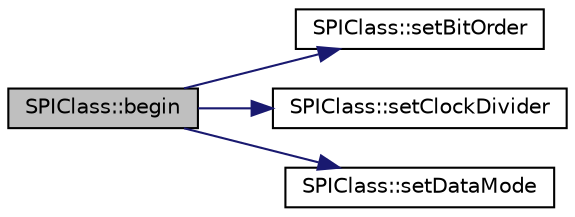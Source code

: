 digraph "SPIClass::begin"
{
 // LATEX_PDF_SIZE
  edge [fontname="Helvetica",fontsize="10",labelfontname="Helvetica",labelfontsize="10"];
  node [fontname="Helvetica",fontsize="10",shape=record];
  rankdir="LR";
  Node1 [label="SPIClass::begin",height=0.2,width=0.4,color="black", fillcolor="grey75", style="filled", fontcolor="black",tooltip=" "];
  Node1 -> Node2 [color="midnightblue",fontsize="10",style="solid",fontname="Helvetica"];
  Node2 [label="SPIClass::setBitOrder",height=0.2,width=0.4,color="black", fillcolor="white", style="filled",URL="$class_s_p_i_class.html#aa50f88614cda319d2d983749b9a7626d",tooltip=" "];
  Node1 -> Node3 [color="midnightblue",fontsize="10",style="solid",fontname="Helvetica"];
  Node3 [label="SPIClass::setClockDivider",height=0.2,width=0.4,color="black", fillcolor="white", style="filled",URL="$class_s_p_i_class.html#afb94942769b53b475b935a6d0d6162c1",tooltip=" "];
  Node1 -> Node4 [color="midnightblue",fontsize="10",style="solid",fontname="Helvetica"];
  Node4 [label="SPIClass::setDataMode",height=0.2,width=0.4,color="black", fillcolor="white", style="filled",URL="$class_s_p_i_class.html#ae7e89ec7f26a6412fb2d218db331195d",tooltip=" "];
}
